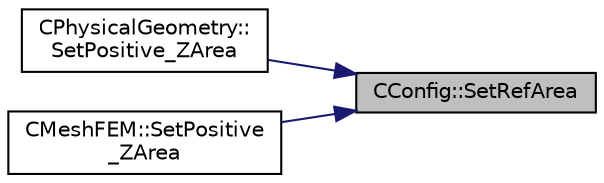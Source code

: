 digraph "CConfig::SetRefArea"
{
 // LATEX_PDF_SIZE
  edge [fontname="Helvetica",fontsize="10",labelfontname="Helvetica",labelfontsize="10"];
  node [fontname="Helvetica",fontsize="10",shape=record];
  rankdir="RL";
  Node1 [label="CConfig::SetRefArea",height=0.2,width=0.4,color="black", fillcolor="grey75", style="filled", fontcolor="black",tooltip="In case the RefArea is equal to 0 then, it is necessary to compute a reference area,..."];
  Node1 -> Node2 [dir="back",color="midnightblue",fontsize="10",style="solid",fontname="Helvetica"];
  Node2 [label="CPhysicalGeometry::\lSetPositive_ZArea",height=0.2,width=0.4,color="black", fillcolor="white", style="filled",URL="$classCPhysicalGeometry.html#a9c3acdee10579102b039ffe93498cc2b",tooltip="Compute surface area (positive z-direction) for force coefficient non-dimensionalization."];
  Node1 -> Node3 [dir="back",color="midnightblue",fontsize="10",style="solid",fontname="Helvetica"];
  Node3 [label="CMeshFEM::SetPositive\l_ZArea",height=0.2,width=0.4,color="black", fillcolor="white", style="filled",URL="$classCMeshFEM.html#ac8927404203b7d0b9c8be44b1a012632",tooltip="Compute surface area (positive z-direction) for force coefficient non-dimensionalization."];
}
